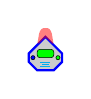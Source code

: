 % tool9

\begin{tikzpicture}[x=0.7ex,y=0.7ex]
  
  
  \begin{scope}[very thin]
\filldraw[draw=blue,fill=black!20,thick] (-2,0) -- (-2,1) -- (0,3)-- (2,1) --(2,0)--(1,-1)--(-1,-1)--cycle;   
   
\filldraw[fill=green,rounded corners=1,shift={(0,0)}] (-1,.5) rectangle +(2,1);

        \filldraw[fill=green] (1.5,.5) circle (0.25);
        \filldraw[fill=blue] (-1.5,.5) circle (0.25);

    \fill[fill=red,opacity=0.5,rounded corners=1,shift={(0,3)}] (0,0)--(1,-1) -- (45:1) arc(45:135:1) -- (-1,-1) -- cycle;

        \begin{scope}[color=cyan,shift={(0,.5)}]
            \draw (-.6,-.6) -- (.6,-.6);
            \draw (-.4,-.8) -- (.4,-.8);
            \draw (-.6,-1) -- (.6,-1);
        \end{scope}

    \end{scope}
\end{tikzpicture}